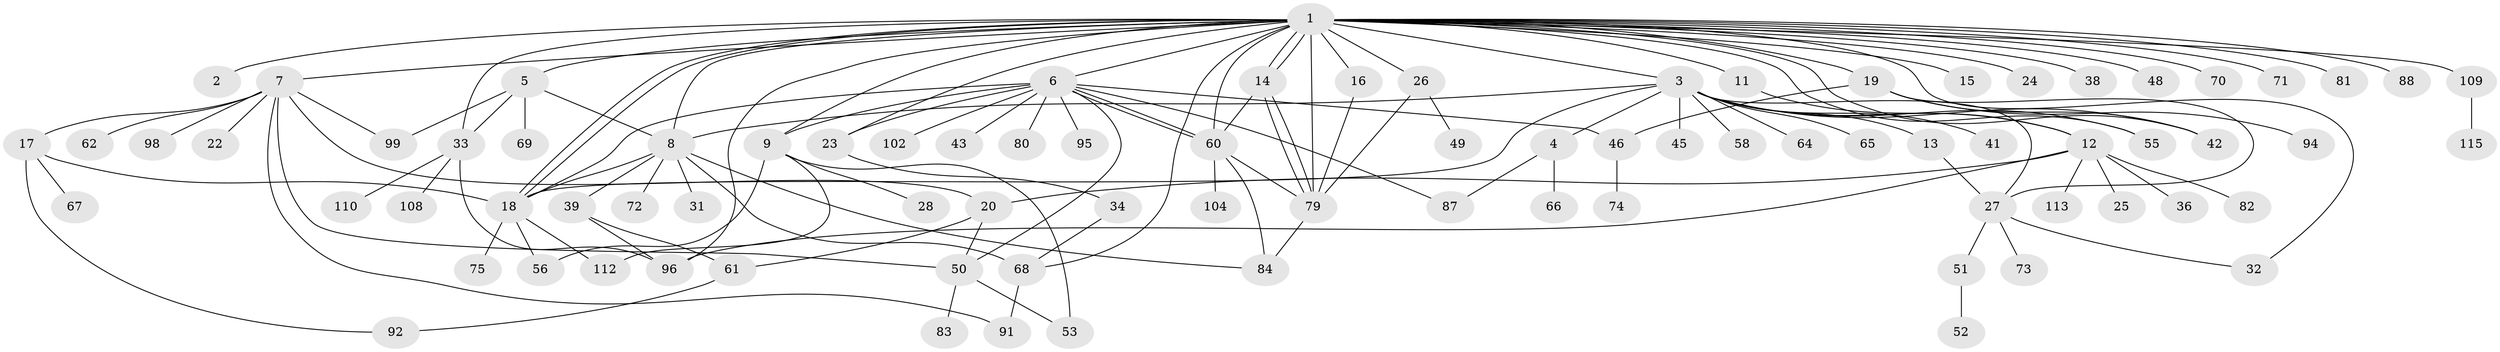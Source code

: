 // Generated by graph-tools (version 1.1) at 2025/23/03/03/25 07:23:52]
// undirected, 85 vertices, 129 edges
graph export_dot {
graph [start="1"]
  node [color=gray90,style=filled];
  1 [super="+21"];
  2;
  3 [super="+40"];
  4;
  5 [super="+76"];
  6 [super="+57"];
  7 [super="+85"];
  8 [super="+10"];
  9 [super="+30"];
  11;
  12 [super="+54"];
  13;
  14;
  15;
  16;
  17 [super="+59"];
  18 [super="+37"];
  19 [super="+29"];
  20;
  22;
  23 [super="+90"];
  24;
  25;
  26 [super="+78"];
  27 [super="+35"];
  28;
  31 [super="+114"];
  32 [super="+103"];
  33 [super="+44"];
  34;
  36;
  38;
  39 [super="+47"];
  41;
  42;
  43;
  45;
  46;
  48;
  49;
  50 [super="+106"];
  51;
  52;
  53;
  55 [super="+86"];
  56;
  58;
  60 [super="+63"];
  61 [super="+100"];
  62;
  64;
  65;
  66;
  67 [super="+97"];
  68 [super="+93"];
  69;
  70 [super="+77"];
  71;
  72;
  73;
  74;
  75;
  79 [super="+107"];
  80;
  81;
  82;
  83;
  84 [super="+89"];
  87;
  88;
  91;
  92;
  94 [super="+105"];
  95;
  96 [super="+111"];
  98 [super="+101"];
  99;
  102;
  104;
  108;
  109;
  110;
  112;
  113;
  115;
  1 -- 2;
  1 -- 3;
  1 -- 5;
  1 -- 6;
  1 -- 7;
  1 -- 9 [weight=2];
  1 -- 11;
  1 -- 14;
  1 -- 14;
  1 -- 15;
  1 -- 16;
  1 -- 18;
  1 -- 18;
  1 -- 19;
  1 -- 23;
  1 -- 24;
  1 -- 26;
  1 -- 32;
  1 -- 33;
  1 -- 38;
  1 -- 42;
  1 -- 48;
  1 -- 55;
  1 -- 60;
  1 -- 68;
  1 -- 70;
  1 -- 79 [weight=2];
  1 -- 81;
  1 -- 88;
  1 -- 109;
  1 -- 71;
  1 -- 8;
  1 -- 96;
  3 -- 4;
  3 -- 12;
  3 -- 13;
  3 -- 18;
  3 -- 27;
  3 -- 41;
  3 -- 45;
  3 -- 64;
  3 -- 65;
  3 -- 42;
  3 -- 58;
  3 -- 8;
  3 -- 55;
  4 -- 66;
  4 -- 87;
  5 -- 8;
  5 -- 33;
  5 -- 69;
  5 -- 99;
  6 -- 9;
  6 -- 18 [weight=2];
  6 -- 23;
  6 -- 43;
  6 -- 50;
  6 -- 60;
  6 -- 60;
  6 -- 80;
  6 -- 87;
  6 -- 95;
  6 -- 102;
  6 -- 46;
  7 -- 17;
  7 -- 20;
  7 -- 22;
  7 -- 50;
  7 -- 62;
  7 -- 91;
  7 -- 98;
  7 -- 99;
  8 -- 68;
  8 -- 39;
  8 -- 72;
  8 -- 18;
  8 -- 84;
  8 -- 31;
  9 -- 28;
  9 -- 53;
  9 -- 56;
  9 -- 112;
  11 -- 12;
  12 -- 20;
  12 -- 25;
  12 -- 36;
  12 -- 82;
  12 -- 113;
  12 -- 96;
  13 -- 27;
  14 -- 60;
  14 -- 79;
  14 -- 79;
  16 -- 79;
  17 -- 18;
  17 -- 67;
  17 -- 92;
  18 -- 56;
  18 -- 75;
  18 -- 112;
  19 -- 27;
  19 -- 42;
  19 -- 46;
  19 -- 94;
  20 -- 50;
  20 -- 61;
  23 -- 34;
  26 -- 49;
  26 -- 79;
  27 -- 32;
  27 -- 51;
  27 -- 73;
  33 -- 96;
  33 -- 108;
  33 -- 110;
  34 -- 68;
  39 -- 61;
  39 -- 96;
  46 -- 74;
  50 -- 53;
  50 -- 83;
  51 -- 52;
  60 -- 79;
  60 -- 104;
  60 -- 84;
  61 -- 92;
  68 -- 91;
  79 -- 84;
  109 -- 115;
}
